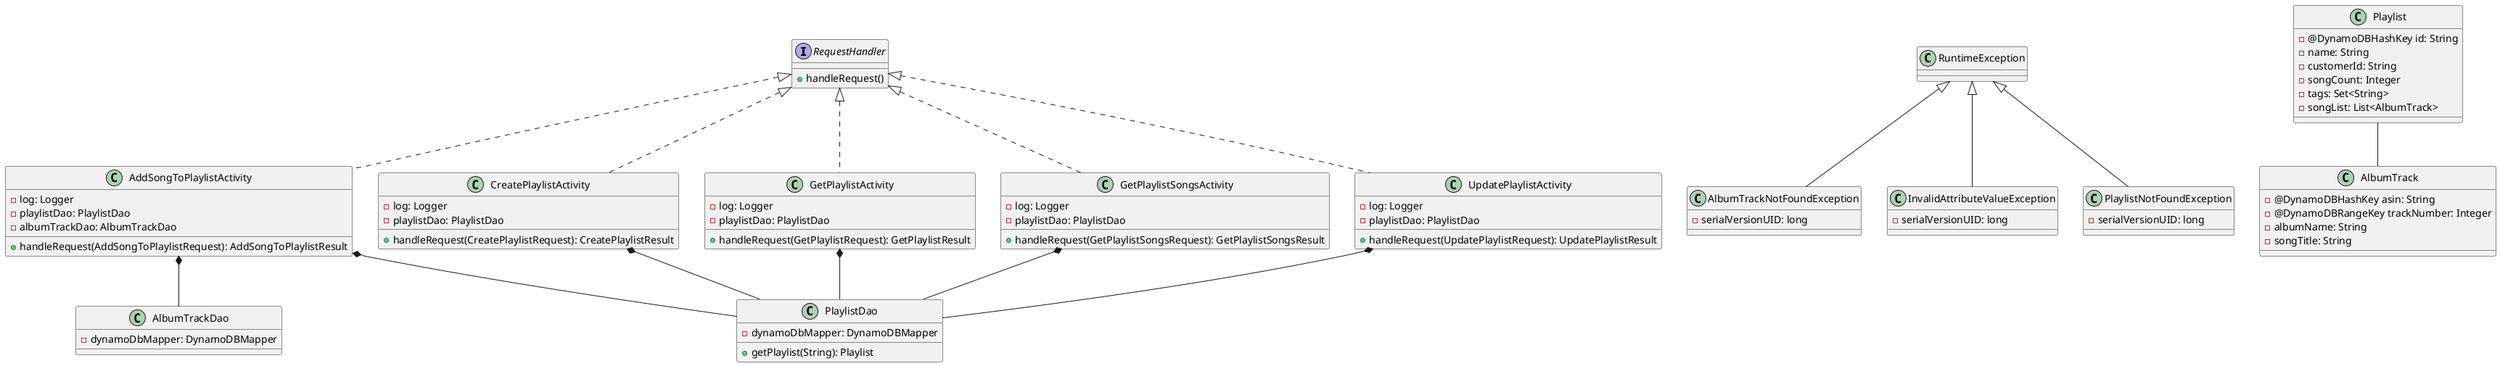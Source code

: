 @startuml


interface RequestHandler {
    +handleRequest()
}

class AddSongToPlaylistActivity {
    -log: Logger
    -playlistDao: PlaylistDao
    -albumTrackDao: AlbumTrackDao
    +handleRequest(AddSongToPlaylistRequest): AddSongToPlaylistResult
}

class CreatePlaylistActivity {
    -log: Logger
    -playlistDao: PlaylistDao
    +handleRequest(CreatePlaylistRequest): CreatePlaylistResult

}

class GetPlaylistActivity {
    -log: Logger
    -playlistDao: PlaylistDao
    +handleRequest(GetPlaylistRequest): GetPlaylistResult
}

class GetPlaylistSongsActivity {
    -log: Logger
    -playlistDao: PlaylistDao
    +handleRequest(GetPlaylistSongsRequest): GetPlaylistSongsResult
}

class UpdatePlaylistActivity {
    -log: Logger
    -playlistDao: PlaylistDao
    +handleRequest(UpdatePlaylistRequest): UpdatePlaylistResult
}

class AlbumTrackDao {
    -dynamoDbMapper: DynamoDBMapper

}

class PlaylistDao {
    -dynamoDbMapper: DynamoDBMapper
    +getPlaylist(String): Playlist
}

class RuntimeException {
}

class AlbumTrackNotFoundException {
    -serialVersionUID: long
}

class InvalidAttributeValueException {
    -serialVersionUID: long
}

class PlaylistNotFoundException {
    -serialVersionUID: long
}

class Playlist {
    -@DynamoDBHashKey id: String
    -name: String
    -customerId: String
    -songCount: Integer
    -tags: Set<String>
    -songList: List<AlbumTrack>

}

class AlbumTrack {
    -@DynamoDBHashKey asin: String
    -@DynamoDBRangeKey trackNumber: Integer
    -albumName: String
    -songTitle: String
}








class AddSongToPlaylistActivity implements RequestHandler
class CreatePlaylistActivity implements RequestHandler
class GetPlaylistActivity implements RequestHandler
class GetPlaylistSongsActivity implements RequestHandler
class UpdatePlaylistActivity implements RequestHandler
class AlbumTrackNotFoundException extends RuntimeException
class InvalidAttributeValueException extends RuntimeException
class PlaylistNotFoundException extends RuntimeException
AddSongToPlaylistActivity *-- PlaylistDao
AddSongToPlaylistActivity *-- AlbumTrackDao
CreatePlaylistActivity *-- PlaylistDao
GetPlaylistActivity *-- PlaylistDao
GetPlaylistSongsActivity *-- PlaylistDao
UpdatePlaylistActivity *-- PlaylistDao
Playlist -- AlbumTrack





@enduml